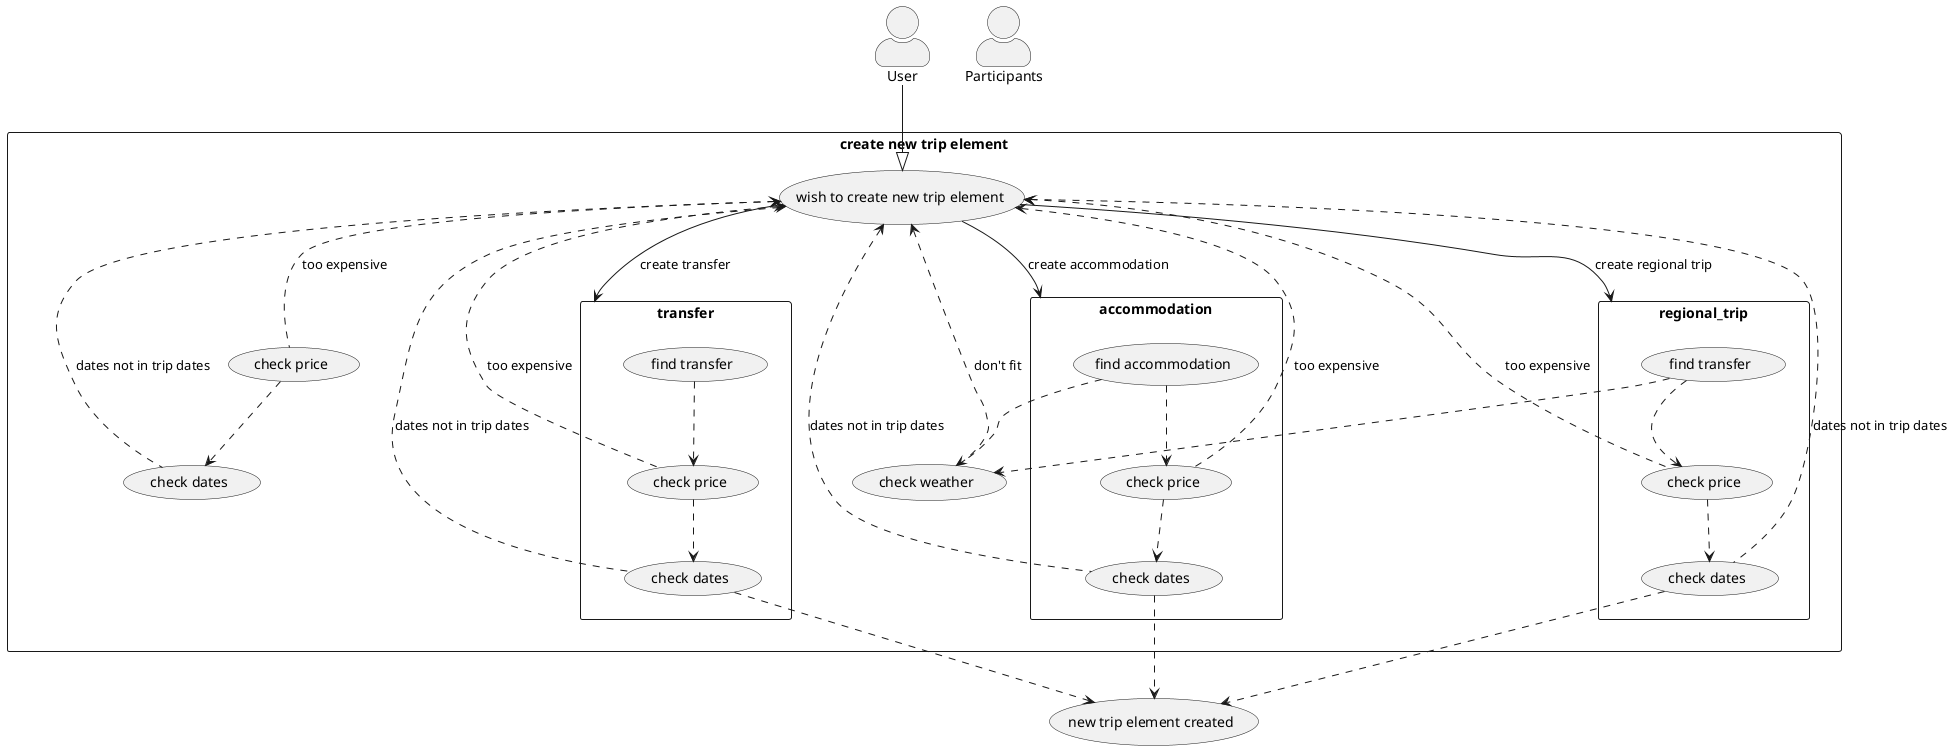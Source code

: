 @startuml
'top to bottom direction
skinparam actorStyle awesome

actor User
actor Participants

(new trip element created) as new_trip_element

rectangle "create new trip element" as cnte {

    "wish to create new trip element" as (wish)

    "check weather" as (check_weather)
    "check price" as (check_price)
    "check dates" as (check_dates)

    wish <|-u- User

    transfer <-u- wish : create transfer
    accommodation <-u- wish: create accommodation
    regional_trip <-u- wish : create regional trip

    rectangle transfer {
        "find transfer" as (transfer_find)
        "check dates" as (transfer_check_dates)
        "check price" as (transfer_check_price)

        transfer_find .d.> transfer_check_price
        transfer_check_price .u.> wish : too expensive
        transfer_check_price .d.> transfer_check_dates
        transfer_check_dates .u.> wish : dates not in trip dates
        transfer_check_dates .d.> new_trip_element
    }

    rectangle accommodation {
        "find accommodation" as (accommodation_find)
        "check dates" as (accommodation_check_dates)
        "check price" as (accommodation_check_price)

        accommodation_find .d.> accommodation_check_price
        accommodation_find ..> check_weather
        accommodation_check_price .u.> wish : too expensive
        accommodation_check_price .d.> accommodation_check_dates
        accommodation_check_dates .u.> wish : dates not in trip dates
        accommodation_check_dates .d.> new_trip_element
    }

    rectangle "regional trip" as regional_trip {
        "find transfer" as (regional_find)
        "check dates" as (regional_check_dates)
        "check price" as (regional_check_price)

        regional_find .d.> regional_check_price
        regional_find ..> check_weather
        regional_check_price .u.> wish : too expensive
        regional_check_price .d.> regional_check_dates
        regional_check_dates .u.> wish : dates not in trip dates
        regional_check_dates .d.> new_trip_element
    }

    check_price .u.> wish : too expensive
    check_price .d.> check_dates
    check_dates .u.> wish : dates not in trip dates
    check_weather .u.> wish : don't fit

}



@enduml
